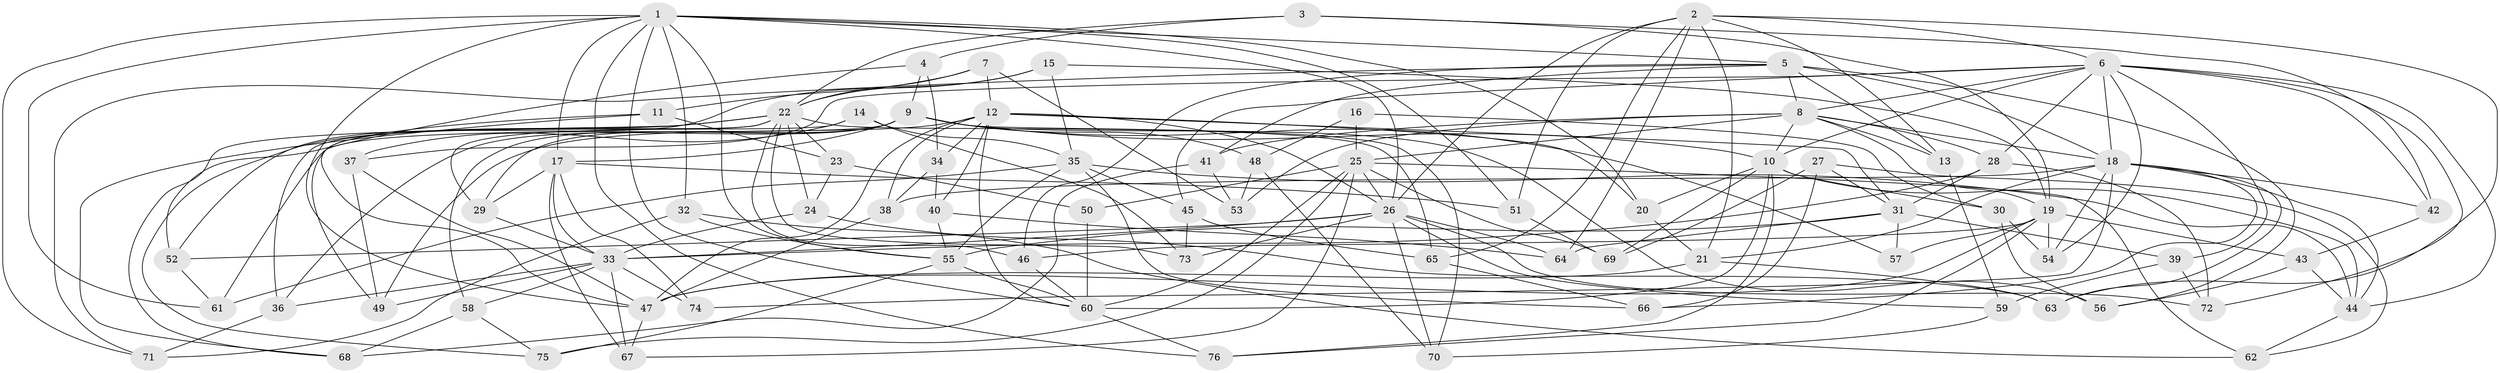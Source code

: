 // original degree distribution, {4: 1.0}
// Generated by graph-tools (version 1.1) at 2025/38/03/09/25 02:38:16]
// undirected, 76 vertices, 205 edges
graph export_dot {
graph [start="1"]
  node [color=gray90,style=filled];
  1;
  2;
  3;
  4;
  5;
  6;
  7;
  8;
  9;
  10;
  11;
  12;
  13;
  14;
  15;
  16;
  17;
  18;
  19;
  20;
  21;
  22;
  23;
  24;
  25;
  26;
  27;
  28;
  29;
  30;
  31;
  32;
  33;
  34;
  35;
  36;
  37;
  38;
  39;
  40;
  41;
  42;
  43;
  44;
  45;
  46;
  47;
  48;
  49;
  50;
  51;
  52;
  53;
  54;
  55;
  56;
  57;
  58;
  59;
  60;
  61;
  62;
  63;
  64;
  65;
  66;
  67;
  68;
  69;
  70;
  71;
  72;
  73;
  74;
  75;
  76;
  1 -- 5 [weight=1.0];
  1 -- 17 [weight=1.0];
  1 -- 20 [weight=1.0];
  1 -- 26 [weight=1.0];
  1 -- 32 [weight=1.0];
  1 -- 47 [weight=1.0];
  1 -- 51 [weight=1.0];
  1 -- 55 [weight=1.0];
  1 -- 60 [weight=1.0];
  1 -- 61 [weight=1.0];
  1 -- 71 [weight=1.0];
  1 -- 76 [weight=1.0];
  2 -- 6 [weight=1.0];
  2 -- 13 [weight=1.0];
  2 -- 21 [weight=1.0];
  2 -- 26 [weight=1.0];
  2 -- 51 [weight=1.0];
  2 -- 63 [weight=1.0];
  2 -- 64 [weight=1.0];
  2 -- 65 [weight=1.0];
  3 -- 4 [weight=1.0];
  3 -- 19 [weight=1.0];
  3 -- 22 [weight=1.0];
  3 -- 42 [weight=1.0];
  4 -- 9 [weight=1.0];
  4 -- 34 [weight=1.0];
  4 -- 52 [weight=1.0];
  5 -- 8 [weight=1.0];
  5 -- 13 [weight=1.0];
  5 -- 18 [weight=1.0];
  5 -- 41 [weight=1.0];
  5 -- 46 [weight=1.0];
  5 -- 56 [weight=1.0];
  5 -- 71 [weight=1.0];
  6 -- 8 [weight=1.0];
  6 -- 10 [weight=1.0];
  6 -- 18 [weight=1.0];
  6 -- 28 [weight=1.0];
  6 -- 37 [weight=1.0];
  6 -- 39 [weight=1.0];
  6 -- 42 [weight=1.0];
  6 -- 44 [weight=1.0];
  6 -- 45 [weight=1.0];
  6 -- 54 [weight=1.0];
  6 -- 72 [weight=1.0];
  7 -- 11 [weight=1.0];
  7 -- 12 [weight=1.0];
  7 -- 22 [weight=1.0];
  7 -- 53 [weight=1.0];
  8 -- 10 [weight=2.0];
  8 -- 13 [weight=1.0];
  8 -- 18 [weight=1.0];
  8 -- 19 [weight=1.0];
  8 -- 25 [weight=1.0];
  8 -- 28 [weight=2.0];
  8 -- 41 [weight=1.0];
  8 -- 53 [weight=1.0];
  9 -- 10 [weight=1.0];
  9 -- 17 [weight=2.0];
  9 -- 29 [weight=1.0];
  9 -- 36 [weight=1.0];
  9 -- 48 [weight=1.0];
  9 -- 56 [weight=1.0];
  9 -- 57 [weight=1.0];
  9 -- 58 [weight=1.0];
  9 -- 61 [weight=1.0];
  9 -- 70 [weight=1.0];
  10 -- 20 [weight=1.0];
  10 -- 30 [weight=1.0];
  10 -- 44 [weight=1.0];
  10 -- 60 [weight=1.0];
  10 -- 69 [weight=1.0];
  10 -- 76 [weight=1.0];
  11 -- 23 [weight=1.0];
  11 -- 47 [weight=1.0];
  11 -- 68 [weight=1.0];
  12 -- 20 [weight=1.0];
  12 -- 26 [weight=1.0];
  12 -- 31 [weight=3.0];
  12 -- 34 [weight=1.0];
  12 -- 38 [weight=1.0];
  12 -- 40 [weight=1.0];
  12 -- 47 [weight=1.0];
  12 -- 49 [weight=1.0];
  12 -- 60 [weight=1.0];
  13 -- 59 [weight=1.0];
  14 -- 29 [weight=1.0];
  14 -- 35 [weight=1.0];
  14 -- 37 [weight=1.0];
  14 -- 73 [weight=1.0];
  15 -- 19 [weight=1.0];
  15 -- 22 [weight=1.0];
  15 -- 35 [weight=1.0];
  15 -- 52 [weight=1.0];
  16 -- 25 [weight=2.0];
  16 -- 30 [weight=1.0];
  16 -- 48 [weight=1.0];
  17 -- 29 [weight=1.0];
  17 -- 33 [weight=1.0];
  17 -- 51 [weight=1.0];
  17 -- 67 [weight=1.0];
  17 -- 74 [weight=1.0];
  18 -- 21 [weight=1.0];
  18 -- 38 [weight=1.0];
  18 -- 42 [weight=1.0];
  18 -- 44 [weight=1.0];
  18 -- 54 [weight=1.0];
  18 -- 63 [weight=1.0];
  18 -- 66 [weight=1.0];
  18 -- 74 [weight=2.0];
  19 -- 43 [weight=1.0];
  19 -- 46 [weight=1.0];
  19 -- 47 [weight=2.0];
  19 -- 54 [weight=1.0];
  19 -- 57 [weight=1.0];
  19 -- 76 [weight=1.0];
  20 -- 21 [weight=1.0];
  21 -- 47 [weight=2.0];
  21 -- 63 [weight=1.0];
  22 -- 23 [weight=1.0];
  22 -- 24 [weight=1.0];
  22 -- 36 [weight=1.0];
  22 -- 46 [weight=1.0];
  22 -- 49 [weight=1.0];
  22 -- 65 [weight=1.0];
  22 -- 68 [weight=1.0];
  22 -- 73 [weight=1.0];
  22 -- 75 [weight=1.0];
  23 -- 24 [weight=1.0];
  23 -- 50 [weight=1.0];
  24 -- 33 [weight=1.0];
  24 -- 63 [weight=1.0];
  25 -- 26 [weight=2.0];
  25 -- 50 [weight=2.0];
  25 -- 60 [weight=1.0];
  25 -- 62 [weight=1.0];
  25 -- 67 [weight=1.0];
  25 -- 69 [weight=1.0];
  25 -- 75 [weight=1.0];
  26 -- 33 [weight=1.0];
  26 -- 52 [weight=1.0];
  26 -- 59 [weight=1.0];
  26 -- 64 [weight=1.0];
  26 -- 70 [weight=1.0];
  26 -- 72 [weight=1.0];
  26 -- 73 [weight=1.0];
  27 -- 31 [weight=1.0];
  27 -- 62 [weight=1.0];
  27 -- 66 [weight=1.0];
  27 -- 69 [weight=1.0];
  28 -- 31 [weight=3.0];
  28 -- 33 [weight=1.0];
  28 -- 72 [weight=1.0];
  29 -- 33 [weight=1.0];
  30 -- 54 [weight=1.0];
  30 -- 56 [weight=1.0];
  31 -- 39 [weight=1.0];
  31 -- 55 [weight=1.0];
  31 -- 57 [weight=2.0];
  31 -- 64 [weight=1.0];
  32 -- 55 [weight=1.0];
  32 -- 62 [weight=1.0];
  32 -- 71 [weight=1.0];
  33 -- 36 [weight=1.0];
  33 -- 49 [weight=1.0];
  33 -- 58 [weight=1.0];
  33 -- 67 [weight=1.0];
  33 -- 74 [weight=1.0];
  34 -- 38 [weight=1.0];
  34 -- 40 [weight=1.0];
  35 -- 44 [weight=1.0];
  35 -- 45 [weight=1.0];
  35 -- 55 [weight=2.0];
  35 -- 61 [weight=1.0];
  35 -- 66 [weight=1.0];
  36 -- 71 [weight=1.0];
  37 -- 47 [weight=1.0];
  37 -- 49 [weight=1.0];
  38 -- 47 [weight=1.0];
  39 -- 59 [weight=1.0];
  39 -- 72 [weight=1.0];
  40 -- 55 [weight=1.0];
  40 -- 64 [weight=1.0];
  41 -- 53 [weight=1.0];
  41 -- 68 [weight=1.0];
  42 -- 43 [weight=1.0];
  43 -- 44 [weight=1.0];
  43 -- 56 [weight=1.0];
  44 -- 62 [weight=1.0];
  45 -- 65 [weight=1.0];
  45 -- 73 [weight=1.0];
  46 -- 60 [weight=1.0];
  47 -- 67 [weight=1.0];
  48 -- 53 [weight=1.0];
  48 -- 70 [weight=1.0];
  50 -- 60 [weight=1.0];
  51 -- 69 [weight=1.0];
  52 -- 61 [weight=1.0];
  55 -- 60 [weight=1.0];
  55 -- 75 [weight=1.0];
  58 -- 68 [weight=1.0];
  58 -- 75 [weight=1.0];
  59 -- 70 [weight=1.0];
  60 -- 76 [weight=1.0];
  65 -- 66 [weight=1.0];
}
